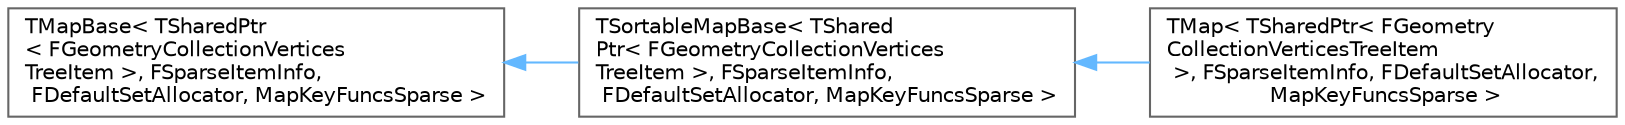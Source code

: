 digraph "Graphical Class Hierarchy"
{
 // INTERACTIVE_SVG=YES
 // LATEX_PDF_SIZE
  bgcolor="transparent";
  edge [fontname=Helvetica,fontsize=10,labelfontname=Helvetica,labelfontsize=10];
  node [fontname=Helvetica,fontsize=10,shape=box,height=0.2,width=0.4];
  rankdir="LR";
  Node0 [id="Node000000",label="TMapBase\< TSharedPtr\l\< FGeometryCollectionVertices\lTreeItem \>, FSparseItemInfo,\l FDefaultSetAllocator, MapKeyFuncsSparse \>",height=0.2,width=0.4,color="grey40", fillcolor="white", style="filled",URL="$d8/dad/classTMapBase.html",tooltip=" "];
  Node0 -> Node1 [id="edge7802_Node000000_Node000001",dir="back",color="steelblue1",style="solid",tooltip=" "];
  Node1 [id="Node000001",label="TSortableMapBase\< TShared\lPtr\< FGeometryCollectionVertices\lTreeItem \>, FSparseItemInfo,\l FDefaultSetAllocator, MapKeyFuncsSparse \>",height=0.2,width=0.4,color="grey40", fillcolor="white", style="filled",URL="$de/df5/classTSortableMapBase.html",tooltip=" "];
  Node1 -> Node2 [id="edge7803_Node000001_Node000002",dir="back",color="steelblue1",style="solid",tooltip=" "];
  Node2 [id="Node000002",label="TMap\< TSharedPtr\< FGeometry\lCollectionVerticesTreeItem\l \>, FSparseItemInfo, FDefaultSetAllocator,\l MapKeyFuncsSparse \>",height=0.2,width=0.4,color="grey40", fillcolor="white", style="filled",URL="$d8/da9/classTMap.html",tooltip=" "];
}
